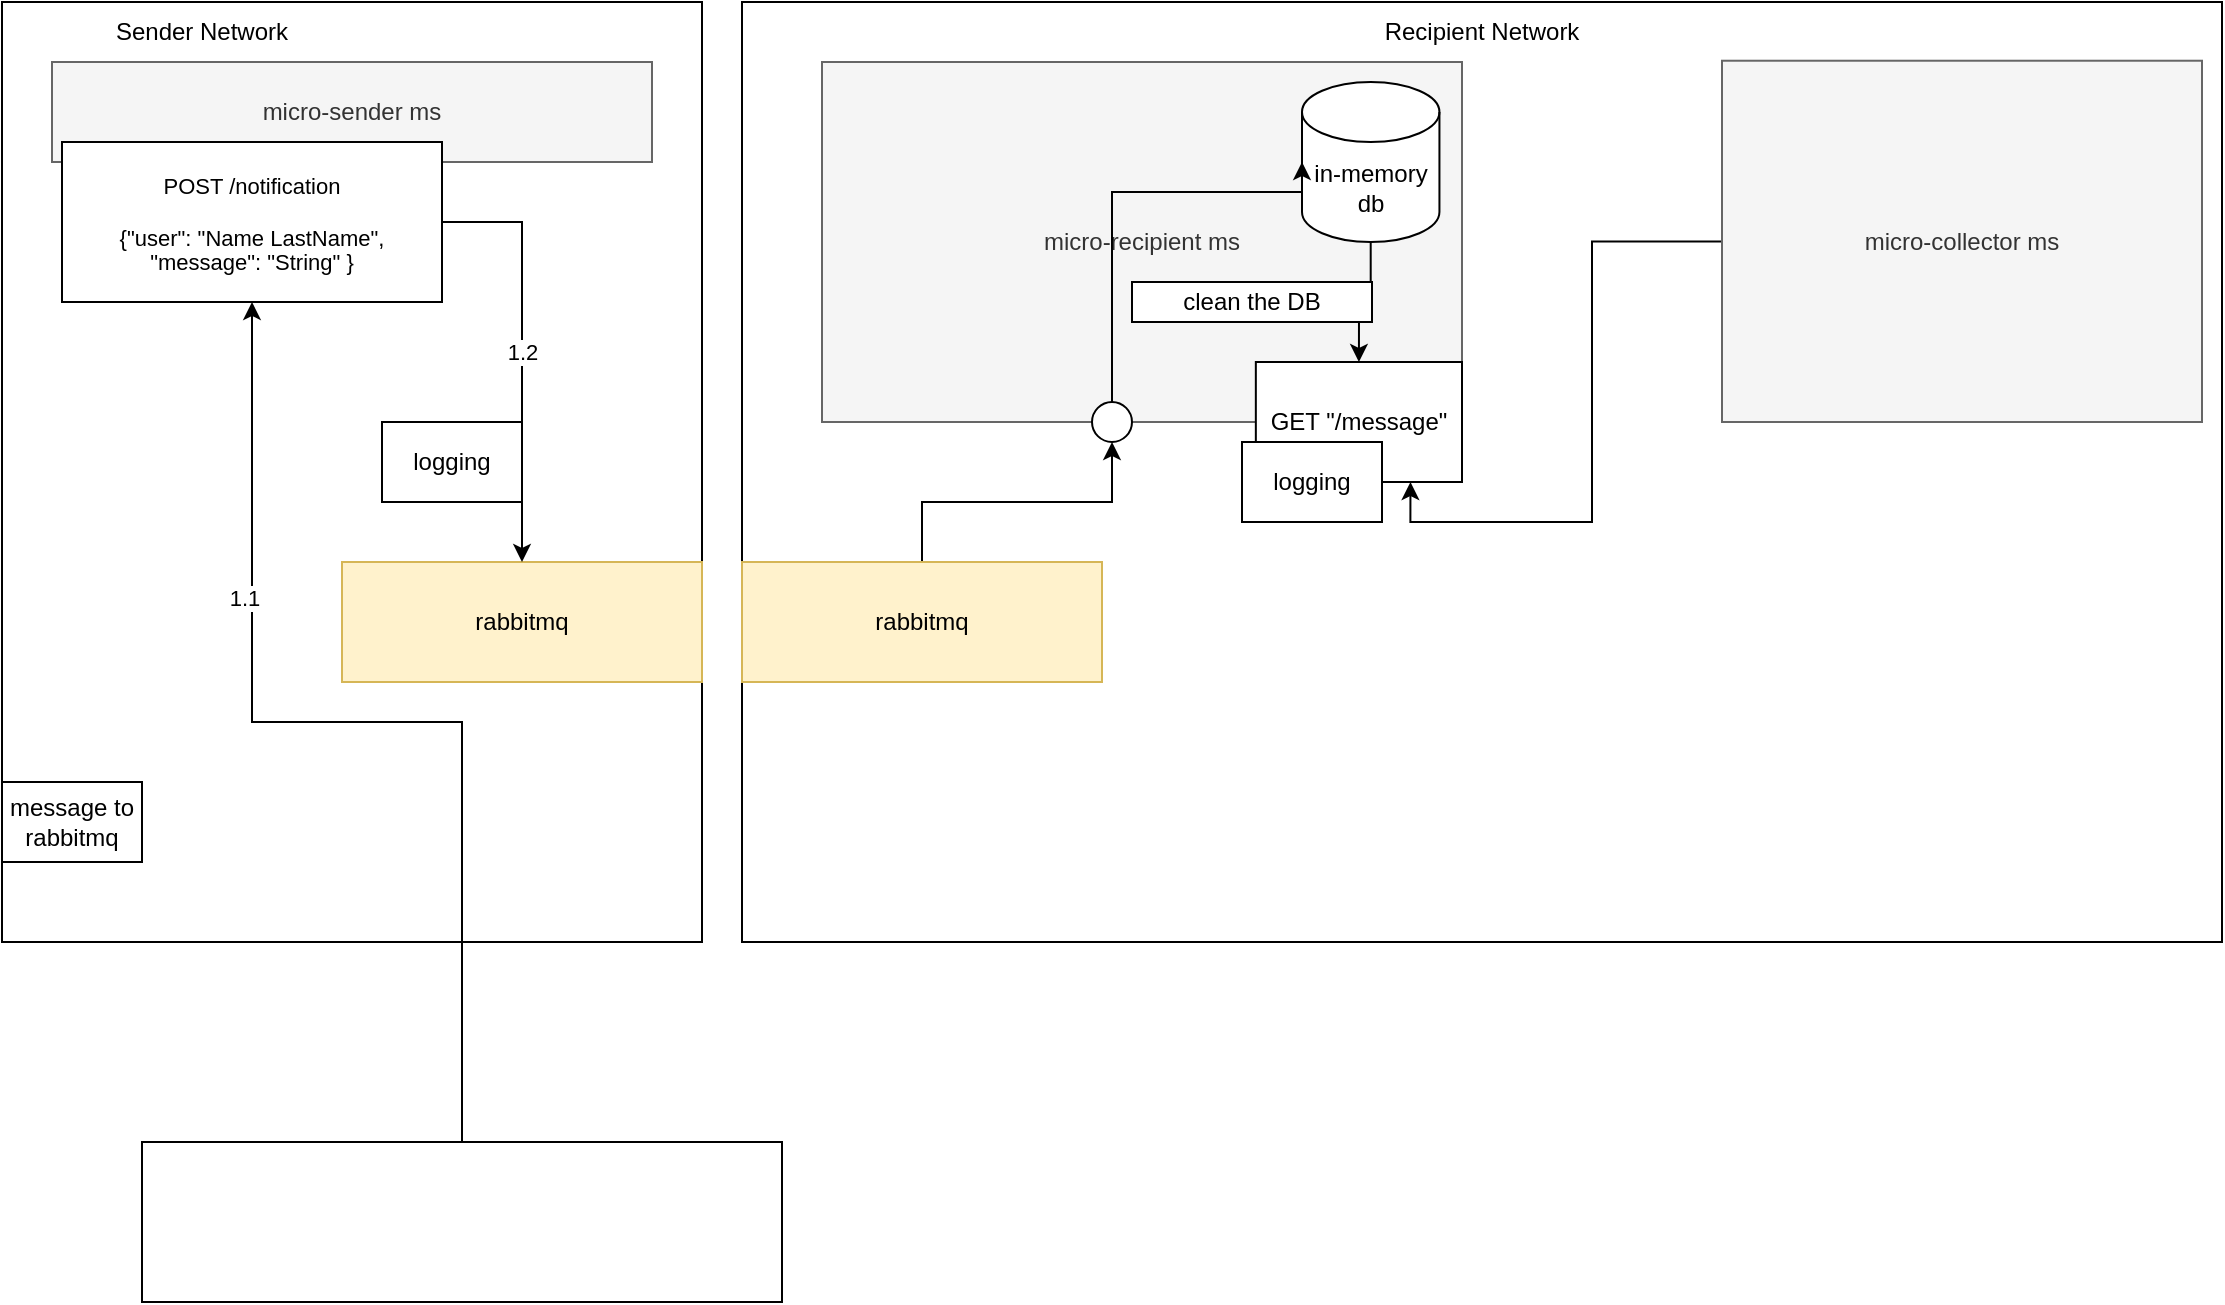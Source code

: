 <mxfile version="24.7.8" pages="2">
  <diagram name="Java mp" id="5iLN_thjQjd2hWZ-iP5v">
    <mxGraphModel dx="2280" dy="1536" grid="1" gridSize="10" guides="1" tooltips="1" connect="1" arrows="1" fold="1" page="1" pageScale="1" pageWidth="827" pageHeight="1169" math="0" shadow="0">
      <root>
        <mxCell id="0" />
        <mxCell id="1" parent="0" />
        <mxCell id="3xPK2aOOB4YJp41Shbjn-3" value="" style="group" parent="1" vertex="1" connectable="0">
          <mxGeometry x="70" y="220" width="1110" height="470" as="geometry" />
        </mxCell>
        <mxCell id="3xPK2aOOB4YJp41Shbjn-1" value="" style="rounded=0;whiteSpace=wrap;html=1;" parent="3xPK2aOOB4YJp41Shbjn-3" vertex="1">
          <mxGeometry width="350" height="470" as="geometry" />
        </mxCell>
        <mxCell id="3xPK2aOOB4YJp41Shbjn-2" value="Sender Network" style="text;html=1;align=center;verticalAlign=middle;whiteSpace=wrap;rounded=0;" parent="3xPK2aOOB4YJp41Shbjn-3" vertex="1">
          <mxGeometry width="200" height="30" as="geometry" />
        </mxCell>
        <mxCell id="3xPK2aOOB4YJp41Shbjn-7" value="micro-sender ms" style="rounded=0;whiteSpace=wrap;html=1;fillColor=#f5f5f5;fontColor=#333333;strokeColor=#666666;" parent="3xPK2aOOB4YJp41Shbjn-3" vertex="1">
          <mxGeometry x="25" y="30" width="300" height="50" as="geometry" />
        </mxCell>
        <mxCell id="3xPK2aOOB4YJp41Shbjn-21" value="" style="group" parent="3xPK2aOOB4YJp41Shbjn-3" vertex="1" connectable="0">
          <mxGeometry x="370" width="740" height="470" as="geometry" />
        </mxCell>
        <mxCell id="3xPK2aOOB4YJp41Shbjn-5" value="" style="rounded=0;whiteSpace=wrap;html=1;" parent="3xPK2aOOB4YJp41Shbjn-21" vertex="1">
          <mxGeometry width="740" height="470" as="geometry" />
        </mxCell>
        <mxCell id="3xPK2aOOB4YJp41Shbjn-6" value="Recipient Network" style="text;html=1;align=center;verticalAlign=middle;whiteSpace=wrap;rounded=0;" parent="3xPK2aOOB4YJp41Shbjn-21" vertex="1">
          <mxGeometry width="740" height="29.362" as="geometry" />
        </mxCell>
        <mxCell id="3xPK2aOOB4YJp41Shbjn-10" value="micro-recipient ms" style="rounded=0;whiteSpace=wrap;html=1;fillColor=#f5f5f5;fontColor=#333333;strokeColor=#666666;" parent="3xPK2aOOB4YJp41Shbjn-21" vertex="1">
          <mxGeometry x="40" y="30" width="320" height="180" as="geometry" />
        </mxCell>
        <mxCell id="5R5SwLo5eU0a6IkyQNxl-13" style="edgeStyle=orthogonalEdgeStyle;rounded=0;orthogonalLoop=1;jettySize=auto;html=1;entryX=0.75;entryY=1;entryDx=0;entryDy=0;" parent="3xPK2aOOB4YJp41Shbjn-21" source="3xPK2aOOB4YJp41Shbjn-13" target="3xPK2aOOB4YJp41Shbjn-34" edge="1">
          <mxGeometry relative="1" as="geometry" />
        </mxCell>
        <mxCell id="3xPK2aOOB4YJp41Shbjn-13" value="micro-collector ms" style="rounded=0;whiteSpace=wrap;html=1;fillColor=#f5f5f5;fontColor=#333333;strokeColor=#666666;" parent="3xPK2aOOB4YJp41Shbjn-21" vertex="1">
          <mxGeometry x="490" y="29.36" width="240" height="180.64" as="geometry" />
        </mxCell>
        <mxCell id="5R5SwLo5eU0a6IkyQNxl-11" style="edgeStyle=orthogonalEdgeStyle;rounded=0;orthogonalLoop=1;jettySize=auto;html=1;entryX=0.5;entryY=0;entryDx=0;entryDy=0;" parent="3xPK2aOOB4YJp41Shbjn-21" source="3xPK2aOOB4YJp41Shbjn-27" target="3xPK2aOOB4YJp41Shbjn-34" edge="1">
          <mxGeometry relative="1" as="geometry" />
        </mxCell>
        <mxCell id="3xPK2aOOB4YJp41Shbjn-27" value="in-memory db" style="shape=cylinder3;whiteSpace=wrap;html=1;boundedLbl=1;backgroundOutline=1;size=15;" parent="3xPK2aOOB4YJp41Shbjn-21" vertex="1">
          <mxGeometry x="280" y="40" width="68.72" height="80" as="geometry" />
        </mxCell>
        <mxCell id="3xPK2aOOB4YJp41Shbjn-31" value="" style="ellipse;whiteSpace=wrap;html=1;aspect=fixed;" parent="3xPK2aOOB4YJp41Shbjn-21" vertex="1">
          <mxGeometry x="175" y="200" width="20" height="20" as="geometry" />
        </mxCell>
        <mxCell id="5R5SwLo5eU0a6IkyQNxl-9" style="edgeStyle=orthogonalEdgeStyle;rounded=0;orthogonalLoop=1;jettySize=auto;html=1;entryX=0.5;entryY=1;entryDx=0;entryDy=0;" parent="3xPK2aOOB4YJp41Shbjn-21" source="5R5SwLo5eU0a6IkyQNxl-7" target="3xPK2aOOB4YJp41Shbjn-31" edge="1">
          <mxGeometry relative="1" as="geometry" />
        </mxCell>
        <mxCell id="5R5SwLo5eU0a6IkyQNxl-7" value="rabbitmq" style="rounded=0;whiteSpace=wrap;html=1;fillColor=#fff2cc;strokeColor=#d6b656;" parent="3xPK2aOOB4YJp41Shbjn-21" vertex="1">
          <mxGeometry y="280" width="180" height="60" as="geometry" />
        </mxCell>
        <mxCell id="5R5SwLo5eU0a6IkyQNxl-10" style="edgeStyle=orthogonalEdgeStyle;rounded=0;orthogonalLoop=1;jettySize=auto;html=1;entryX=0;entryY=0.5;entryDx=0;entryDy=0;entryPerimeter=0;" parent="3xPK2aOOB4YJp41Shbjn-21" source="3xPK2aOOB4YJp41Shbjn-31" target="3xPK2aOOB4YJp41Shbjn-27" edge="1">
          <mxGeometry relative="1" as="geometry">
            <Array as="points">
              <mxPoint x="185" y="95" />
            </Array>
          </mxGeometry>
        </mxCell>
        <mxCell id="3xPK2aOOB4YJp41Shbjn-34" value="GET &quot;/message&quot;" style="rounded=0;whiteSpace=wrap;html=1;" parent="3xPK2aOOB4YJp41Shbjn-21" vertex="1">
          <mxGeometry x="256.92" y="180" width="103.08" height="60" as="geometry" />
        </mxCell>
        <mxCell id="5R5SwLo5eU0a6IkyQNxl-12" value="logging" style="rounded=0;whiteSpace=wrap;html=1;" parent="3xPK2aOOB4YJp41Shbjn-21" vertex="1">
          <mxGeometry x="250" y="220" width="70" height="40" as="geometry" />
        </mxCell>
        <mxCell id="3xPK2aOOB4YJp41Shbjn-36" value="clean the DB" style="rounded=0;whiteSpace=wrap;html=1;" parent="3xPK2aOOB4YJp41Shbjn-21" vertex="1">
          <mxGeometry x="195" y="140" width="120" height="20" as="geometry" />
        </mxCell>
        <mxCell id="3xPK2aOOB4YJp41Shbjn-26" value="logging" style="rounded=0;whiteSpace=wrap;html=1;" parent="3xPK2aOOB4YJp41Shbjn-3" vertex="1">
          <mxGeometry x="190" y="210" width="70" height="40" as="geometry" />
        </mxCell>
        <mxCell id="3xPK2aOOB4YJp41Shbjn-25" value="message to rabbitmq" style="rounded=0;whiteSpace=wrap;html=1;" parent="3xPK2aOOB4YJp41Shbjn-3" vertex="1">
          <mxGeometry y="390" width="70" height="40" as="geometry" />
        </mxCell>
        <mxCell id="3xPK2aOOB4YJp41Shbjn-11" value="rabbitmq" style="rounded=0;whiteSpace=wrap;html=1;fillColor=#fff2cc;strokeColor=#d6b656;" parent="3xPK2aOOB4YJp41Shbjn-3" vertex="1">
          <mxGeometry x="170" y="280" width="180" height="60" as="geometry" />
        </mxCell>
        <mxCell id="5R5SwLo5eU0a6IkyQNxl-4" value="1.2" style="edgeStyle=orthogonalEdgeStyle;rounded=0;orthogonalLoop=1;jettySize=auto;html=1;exitX=1;exitY=0.5;exitDx=0;exitDy=0;entryX=0.5;entryY=0;entryDx=0;entryDy=0;" parent="3xPK2aOOB4YJp41Shbjn-3" source="3xPK2aOOB4YJp41Shbjn-22" target="3xPK2aOOB4YJp41Shbjn-11" edge="1">
          <mxGeometry relative="1" as="geometry" />
        </mxCell>
        <mxCell id="3xPK2aOOB4YJp41Shbjn-22" value="&lt;font style=&quot;font-size: 11px;&quot;&gt;POST /notification&lt;/font&gt;&lt;div style=&quot;line-height: 110%; font-size: 11px;&quot;&gt;&lt;font style=&quot;font-size: 11px;&quot;&gt;&lt;br&gt;{&quot;user&quot;: &quot;Name LastName&quot;,&lt;br&gt;&quot;message&quot;: &quot;String&quot; }&lt;/font&gt;&lt;br&gt;&lt;/div&gt;" style="rounded=0;whiteSpace=wrap;html=1;" parent="3xPK2aOOB4YJp41Shbjn-3" vertex="1">
          <mxGeometry x="30" y="70" width="190" height="80" as="geometry" />
        </mxCell>
        <mxCell id="5R5SwLo5eU0a6IkyQNxl-2" style="edgeStyle=orthogonalEdgeStyle;rounded=0;orthogonalLoop=1;jettySize=auto;html=1;entryX=0.5;entryY=1;entryDx=0;entryDy=0;" parent="1" source="5R5SwLo5eU0a6IkyQNxl-1" target="3xPK2aOOB4YJp41Shbjn-22" edge="1">
          <mxGeometry relative="1" as="geometry" />
        </mxCell>
        <mxCell id="5R5SwLo5eU0a6IkyQNxl-5" value="1.1" style="edgeLabel;html=1;align=center;verticalAlign=middle;resizable=0;points=[];" parent="5R5SwLo5eU0a6IkyQNxl-2" vertex="1" connectable="0">
          <mxGeometry x="0.437" y="4" relative="1" as="geometry">
            <mxPoint as="offset" />
          </mxGeometry>
        </mxCell>
        <mxCell id="5R5SwLo5eU0a6IkyQNxl-1" value="" style="rounded=0;whiteSpace=wrap;html=1;" parent="1" vertex="1">
          <mxGeometry x="140" y="790" width="320" height="80" as="geometry" />
        </mxCell>
      </root>
    </mxGraphModel>
  </diagram>
  <diagram id="zcoXDFpSpbUZeUqGVnMg" name="Page-2">
    <mxGraphModel dx="1026" dy="691" grid="1" gridSize="10" guides="1" tooltips="1" connect="1" arrows="1" fold="1" page="1" pageScale="1" pageWidth="827" pageHeight="1169" math="0" shadow="0">
      <root>
        <mxCell id="0" />
        <mxCell id="1" parent="0" />
      </root>
    </mxGraphModel>
  </diagram>
</mxfile>
